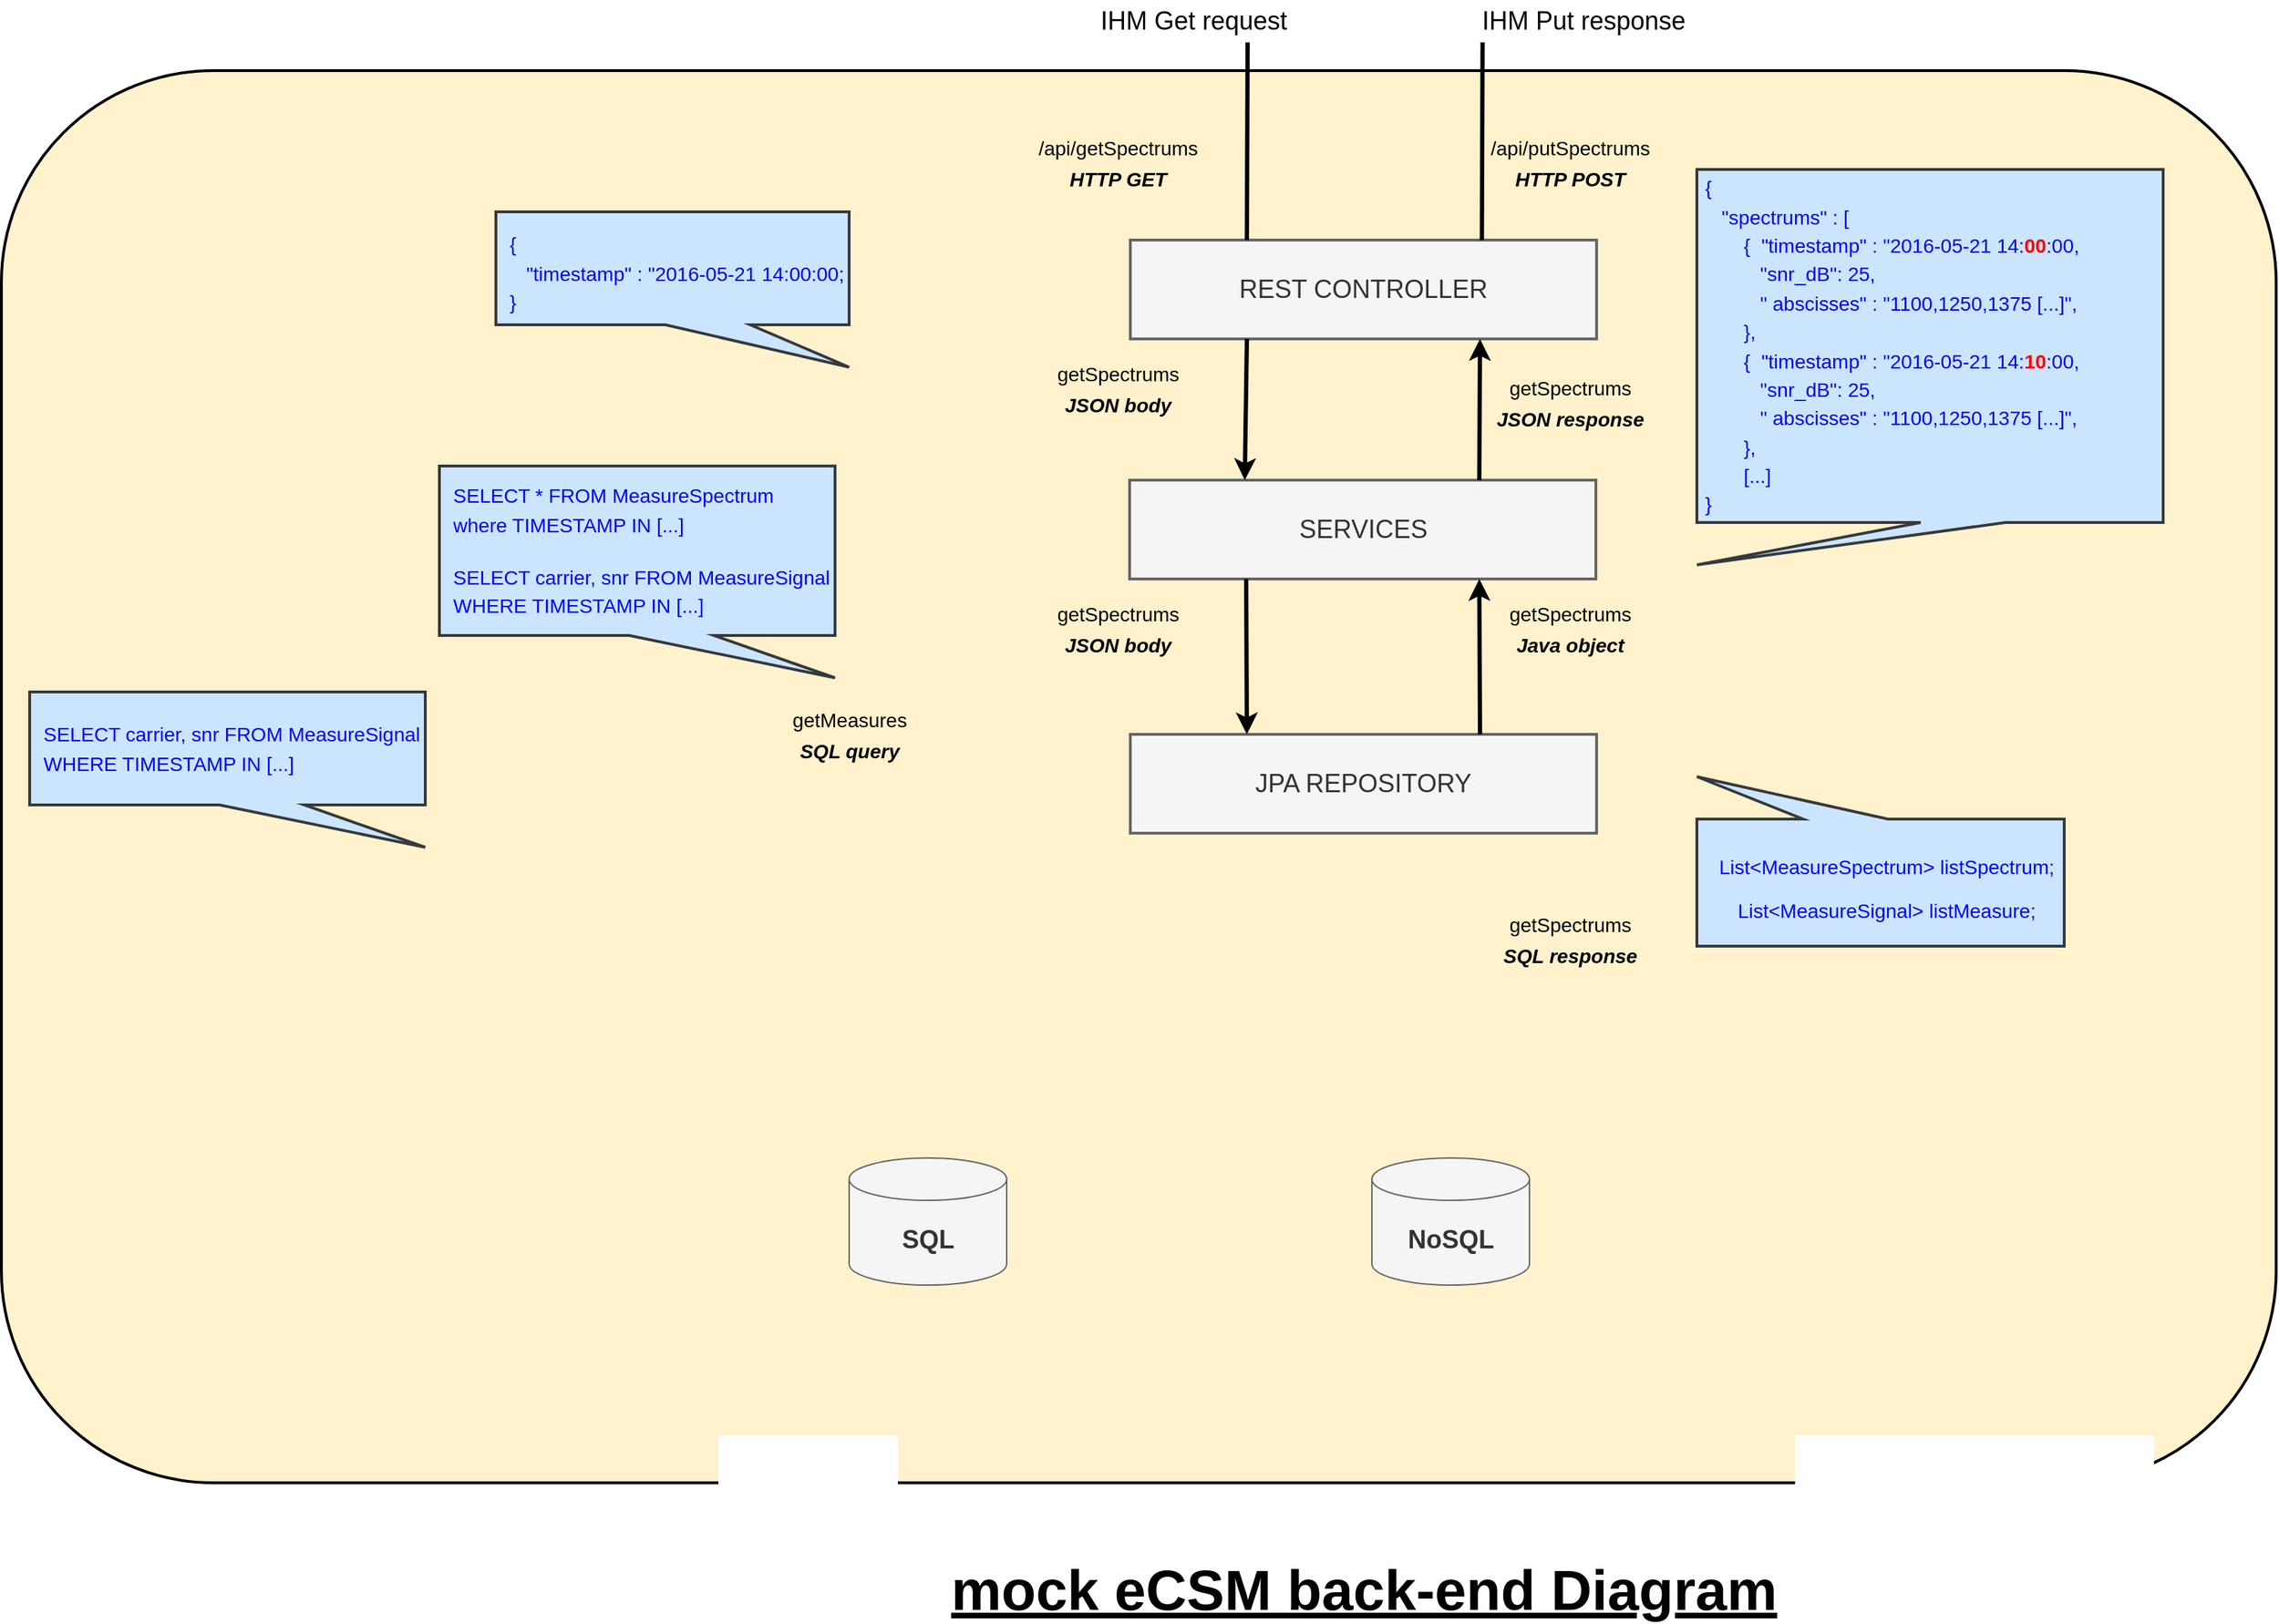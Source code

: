 <mxfile version="17.4.1" type="github">
  <diagram id="vorPppTYI3svFaDWdeqV" name="Page-1">
    <mxGraphModel dx="2903" dy="1072" grid="1" gridSize="10" guides="1" tooltips="1" connect="1" arrows="1" fold="1" page="1" pageScale="1" pageWidth="827" pageHeight="1169" math="0" shadow="0">
      <root>
        <mxCell id="0" />
        <mxCell id="1" parent="0" />
        <mxCell id="96npwc-eBsuGG_UCnPfI-1" value="" style="rounded=1;whiteSpace=wrap;html=1;strokeColor=#000000;strokeWidth=2;fillColor=#fff2cc;" vertex="1" parent="1">
          <mxGeometry x="-550" y="140" width="1610" height="1000" as="geometry" />
        </mxCell>
        <mxCell id="96npwc-eBsuGG_UCnPfI-2" value="&lt;font style=&quot;font-size: 18px&quot;&gt;&lt;b&gt;&lt;font style=&quot;font-size: 18px&quot;&gt;SQL&lt;/font&gt;&lt;/b&gt;&lt;/font&gt;" style="shape=cylinder3;whiteSpace=wrap;html=1;boundedLbl=1;backgroundOutline=1;size=15;fillColor=#f5f5f5;fontColor=#333333;strokeColor=#666666;" vertex="1" parent="1">
          <mxGeometry x="50" y="910" width="111.5" height="90" as="geometry" />
        </mxCell>
        <mxCell id="96npwc-eBsuGG_UCnPfI-3" value="&lt;font style=&quot;font-size: 40px&quot;&gt;&lt;font style=&quot;font-size: 40px&quot;&gt;&lt;u&gt;&lt;b&gt;&lt;font style=&quot;font-size: 40px&quot;&gt;mock eCSM back-end Diagram&lt;/font&gt;&lt;/b&gt;&lt;/u&gt;&lt;br&gt;&lt;/font&gt;&lt;/font&gt;" style="text;html=1;align=center;verticalAlign=middle;resizable=0;points=[];autosize=1;strokeColor=none;fillColor=none;" vertex="1" parent="1">
          <mxGeometry x="114" y="1200" width="600" height="30" as="geometry" />
        </mxCell>
        <mxCell id="96npwc-eBsuGG_UCnPfI-4" value="&lt;font style=&quot;font-size: 18px&quot;&gt;REST CONTROLLER&lt;/font&gt;" style="rounded=0;whiteSpace=wrap;html=1;strokeWidth=2;fillColor=#f5f5f5;fontColor=#333333;strokeColor=#666666;" vertex="1" parent="1">
          <mxGeometry x="249" y="260" width="330" height="70" as="geometry" />
        </mxCell>
        <mxCell id="96npwc-eBsuGG_UCnPfI-5" value="IHM Get request" style="text;html=1;strokeColor=none;fillColor=none;align=center;verticalAlign=middle;whiteSpace=wrap;rounded=0;fontSize=18;rotation=0;" vertex="1" parent="1">
          <mxGeometry x="174" y="90" width="240" height="30" as="geometry" />
        </mxCell>
        <mxCell id="96npwc-eBsuGG_UCnPfI-6" value="&lt;font style=&quot;font-size: 18px&quot;&gt;SERVICES&lt;/font&gt;" style="rounded=0;whiteSpace=wrap;html=1;strokeWidth=2;fillColor=#f5f5f5;fontColor=#333333;strokeColor=#666666;" vertex="1" parent="1">
          <mxGeometry x="248.5" y="430" width="330" height="70" as="geometry" />
        </mxCell>
        <mxCell id="96npwc-eBsuGG_UCnPfI-7" value="" style="endArrow=classic;html=1;rounded=0;fontSize=18;strokeWidth=3;exitX=0.25;exitY=1;exitDx=0;exitDy=0;" edge="1" parent="1" source="96npwc-eBsuGG_UCnPfI-4">
          <mxGeometry width="50" height="50" relative="1" as="geometry">
            <mxPoint x="320.5" y="360" as="sourcePoint" />
            <mxPoint x="330" y="430" as="targetPoint" />
          </mxGeometry>
        </mxCell>
        <mxCell id="96npwc-eBsuGG_UCnPfI-8" value="&lt;font style=&quot;font-size: 18px&quot;&gt;JPA REPOSITORY&lt;/font&gt;" style="rounded=0;whiteSpace=wrap;html=1;strokeWidth=2;fillColor=#f5f5f5;fontColor=#333333;strokeColor=#666666;" vertex="1" parent="1">
          <mxGeometry x="249" y="610" width="330" height="70" as="geometry" />
        </mxCell>
        <mxCell id="96npwc-eBsuGG_UCnPfI-9" value="" style="endArrow=classic;html=1;rounded=0;fontSize=18;strokeWidth=3;exitX=0.25;exitY=1;exitDx=0;exitDy=0;entryX=0.25;entryY=0;entryDx=0;entryDy=0;" edge="1" parent="1" source="96npwc-eBsuGG_UCnPfI-6" target="96npwc-eBsuGG_UCnPfI-8">
          <mxGeometry width="50" height="50" relative="1" as="geometry">
            <mxPoint x="290" y="470" as="sourcePoint" />
            <mxPoint x="331.5" y="640" as="targetPoint" />
          </mxGeometry>
        </mxCell>
        <mxCell id="96npwc-eBsuGG_UCnPfI-10" value="&lt;div&gt;&lt;font style=&quot;font-size: 14px&quot;&gt;getSpectrums&lt;/font&gt;&lt;/div&gt;&lt;div&gt;&lt;font style=&quot;font-size: 14px&quot;&gt;&lt;b&gt;&lt;i&gt;JSON body&lt;/i&gt;&lt;/b&gt;&lt;br&gt;&lt;/font&gt;&lt;/div&gt;" style="text;html=1;align=center;verticalAlign=middle;resizable=0;points=[];autosize=1;strokeColor=none;fillColor=none;fontSize=18;" vertex="1" parent="1">
          <mxGeometry x="190" y="340" width="100" height="50" as="geometry" />
        </mxCell>
        <mxCell id="96npwc-eBsuGG_UCnPfI-11" value="&lt;div&gt;&lt;font style=&quot;font-size: 14px&quot;&gt;getSpectrums&lt;/font&gt;&lt;/div&gt;&lt;div&gt;&lt;font style=&quot;font-size: 14px&quot;&gt;&lt;b&gt;&lt;i&gt;JSON body&lt;/i&gt;&lt;/b&gt;&lt;br&gt;&lt;/font&gt;&lt;/div&gt;" style="text;html=1;align=center;verticalAlign=middle;resizable=0;points=[];autosize=1;strokeColor=none;fillColor=none;fontSize=18;" vertex="1" parent="1">
          <mxGeometry x="190" y="510" width="100" height="50" as="geometry" />
        </mxCell>
        <mxCell id="96npwc-eBsuGG_UCnPfI-13" value="&lt;div&gt;&lt;font style=&quot;font-size: 14px&quot;&gt;getMeasures&lt;/font&gt;&lt;/div&gt;&lt;div&gt;&lt;font style=&quot;font-size: 14px&quot;&gt;&lt;b&gt;&lt;i&gt;SQL query &lt;br&gt;&lt;/i&gt;&lt;/b&gt;&lt;/font&gt;&lt;/div&gt;" style="text;html=1;align=center;verticalAlign=middle;resizable=0;points=[];autosize=1;strokeColor=none;fillColor=none;fontSize=18;" vertex="1" parent="1">
          <mxGeometry y="585" width="100" height="50" as="geometry" />
        </mxCell>
        <mxCell id="96npwc-eBsuGG_UCnPfI-15" value="&lt;div&gt;&lt;font style=&quot;font-size: 14px&quot;&gt;getSpectrums&lt;/font&gt;&lt;/div&gt;&lt;div&gt;&lt;font style=&quot;font-size: 14px&quot;&gt;&lt;b&gt;&lt;i&gt;SQL response&lt;br&gt;&lt;/i&gt;&lt;/b&gt;&lt;/font&gt;&lt;/div&gt;" style="text;html=1;align=center;verticalAlign=middle;resizable=0;points=[];autosize=1;strokeColor=none;fillColor=none;fontSize=18;" vertex="1" parent="1">
          <mxGeometry x="505" y="730" width="110" height="50" as="geometry" />
        </mxCell>
        <mxCell id="96npwc-eBsuGG_UCnPfI-16" value="" style="endArrow=classic;html=1;rounded=0;fontSize=18;strokeWidth=3;entryX=0.75;entryY=1;entryDx=0;entryDy=0;exitX=0.75;exitY=0;exitDx=0;exitDy=0;" edge="1" parent="1" source="96npwc-eBsuGG_UCnPfI-8" target="96npwc-eBsuGG_UCnPfI-6">
          <mxGeometry width="50" height="50" relative="1" as="geometry">
            <mxPoint x="496" y="610" as="sourcePoint" />
            <mxPoint x="350" y="500" as="targetPoint" />
          </mxGeometry>
        </mxCell>
        <mxCell id="96npwc-eBsuGG_UCnPfI-17" value="&lt;div&gt;&lt;font style=&quot;font-size: 14px&quot;&gt;getSpectrums&lt;/font&gt;&lt;/div&gt;&lt;div&gt;&lt;font style=&quot;font-size: 14px&quot;&gt;&lt;b&gt;&lt;i&gt;Java object&lt;br&gt;&lt;/i&gt;&lt;/b&gt;&lt;/font&gt;&lt;/div&gt;" style="text;html=1;align=center;verticalAlign=middle;resizable=0;points=[];autosize=1;strokeColor=none;fillColor=none;fontSize=18;" vertex="1" parent="1">
          <mxGeometry x="510" y="510" width="100" height="50" as="geometry" />
        </mxCell>
        <mxCell id="96npwc-eBsuGG_UCnPfI-18" value="" style="endArrow=classic;html=1;rounded=0;fontSize=18;strokeWidth=3;exitX=0.75;exitY=0;exitDx=0;exitDy=0;entryX=0.75;entryY=1;entryDx=0;entryDy=0;" edge="1" parent="1" source="96npwc-eBsuGG_UCnPfI-6" target="96npwc-eBsuGG_UCnPfI-4">
          <mxGeometry width="50" height="50" relative="1" as="geometry">
            <mxPoint x="490.5" y="430" as="sourcePoint" />
            <mxPoint x="496" y="360" as="targetPoint" />
          </mxGeometry>
        </mxCell>
        <mxCell id="96npwc-eBsuGG_UCnPfI-19" value="&lt;div&gt;&lt;font style=&quot;font-size: 14px&quot;&gt;getSpectrums&lt;/font&gt;&lt;/div&gt;&lt;div&gt;&lt;font style=&quot;font-size: 14px&quot;&gt;&lt;b&gt;&lt;i&gt;JSON response&lt;br&gt;&lt;/i&gt;&lt;/b&gt;&lt;/font&gt;&lt;/div&gt;" style="text;html=1;align=center;verticalAlign=middle;resizable=0;points=[];autosize=1;strokeColor=none;fillColor=none;fontSize=18;" vertex="1" parent="1">
          <mxGeometry x="500" y="350" width="120" height="50" as="geometry" />
        </mxCell>
        <mxCell id="96npwc-eBsuGG_UCnPfI-20" value="&lt;p&gt;&lt;font style=&quot;font-size: 14px&quot; color=&quot;#0000FF&quot;&gt;&lt;br&gt;&lt;/font&gt;&lt;/p&gt;&lt;p&gt;&lt;font style=&quot;font-size: 14px&quot; color=&quot;#0000FF&quot;&gt;&amp;nbsp; {&lt;br&gt;&amp;nbsp; &amp;nbsp;&amp;nbsp; &quot;timestamp&quot; : &quot;2016-05-21 14:00:00;&lt;font style=&quot;font-size: 14px&quot;&gt;&lt;br&gt;&amp;nbsp; }&lt;/font&gt;&lt;br&gt;&lt;/font&gt;&lt;/p&gt;&lt;p style=&quot;font-size: 14px&quot; align=&quot;left&quot;&gt;&lt;font style=&quot;font-size: 14px&quot; color=&quot;#0000FF&quot;&gt;&lt;br&gt;&lt;/font&gt;&lt;/p&gt;" style="shape=callout;whiteSpace=wrap;html=1;perimeter=calloutPerimeter;fontSize=17;strokeColor=#36393d;strokeWidth=2;position2=1;base=60;size=30;position=0.48;fillColor=#cce5ff;align=left;" vertex="1" parent="1">
          <mxGeometry x="-200" y="240" width="250" height="110" as="geometry" />
        </mxCell>
        <mxCell id="96npwc-eBsuGG_UCnPfI-21" value="&lt;p&gt;&lt;font style=&quot;font-size: 14px&quot; color=&quot;#0000FF&quot;&gt;&amp;nbsp; SELECT carrier, snr FROM MeasureSignal &lt;br&gt;&amp;nbsp; WHERE TIMESTAMP IN [...]&lt;br&gt;&lt;/font&gt;&lt;/p&gt;" style="shape=callout;whiteSpace=wrap;html=1;perimeter=calloutPerimeter;fontSize=17;strokeColor=#36393d;strokeWidth=2;position2=1;base=60;size=30;position=0.48;fillColor=#cce5ff;align=left;" vertex="1" parent="1">
          <mxGeometry x="-530" y="580" width="280" height="110" as="geometry" />
        </mxCell>
        <mxCell id="96npwc-eBsuGG_UCnPfI-22" value="" style="shape=callout;whiteSpace=wrap;html=1;perimeter=calloutPerimeter;fontSize=17;strokeColor=#36393d;strokeWidth=2;position2=1;base=60;size=30;position=0.48;fillColor=#cce5ff;align=left;rotation=-180;" vertex="1" parent="1">
          <mxGeometry x="650" y="640" width="260" height="120" as="geometry" />
        </mxCell>
        <mxCell id="96npwc-eBsuGG_UCnPfI-23" value="&lt;p&gt;&lt;font style=&quot;font-size: 14px&quot; color=&quot;#0000FF&quot;&gt;&amp;nbsp;{&lt;br&gt;&amp;nbsp;&amp;nbsp;&amp;nbsp; &quot;spectrums&quot; : [&lt;br&gt;&amp;nbsp;&amp;nbsp;&amp;nbsp;&amp;nbsp;&amp;nbsp;&amp;nbsp;&amp;nbsp; {&amp;nbsp; &quot;timestamp&quot; : &quot;2016-05-21 14:&lt;b&gt;&lt;font color=&quot;#FF0000&quot;&gt;00&lt;/font&gt;&lt;/b&gt;:00,&lt;br&gt;&amp;nbsp;&amp;nbsp;&amp;nbsp;&amp;nbsp;&amp;nbsp;&amp;nbsp;&amp;nbsp;&amp;nbsp;&amp;nbsp;&amp;nbsp; &quot;snr_dB&quot;: 25,&lt;br&gt;&amp;nbsp;&amp;nbsp;&amp;nbsp;&amp;nbsp;&amp;nbsp;&amp;nbsp;&amp;nbsp;&amp;nbsp;&amp;nbsp;&amp;nbsp; &quot; abscisses&quot; : &quot;1100,1250,1375 [...]&quot;,&lt;br&gt;&amp;nbsp;&amp;nbsp;&amp;nbsp;&amp;nbsp;&amp;nbsp;&amp;nbsp;&amp;nbsp; },&lt;br&gt;&lt;/font&gt;&lt;font style=&quot;font-size: 14px&quot; color=&quot;#0000FF&quot;&gt;&amp;nbsp;&amp;nbsp;&amp;nbsp;&amp;nbsp;&amp;nbsp;&amp;nbsp;&amp;nbsp; {&amp;nbsp; &quot;timestamp&quot; : &quot;2016-05-21 14:&lt;font color=&quot;#FF0000&quot;&gt;&lt;b&gt;10&lt;/b&gt;&lt;/font&gt;:00,&lt;br&gt;&amp;nbsp;&amp;nbsp;&amp;nbsp;&amp;nbsp;&amp;nbsp;&amp;nbsp;&amp;nbsp;&amp;nbsp;&amp;nbsp;&amp;nbsp; &quot;snr_dB&quot;: 25,&lt;br&gt;&amp;nbsp;&amp;nbsp;&amp;nbsp;&amp;nbsp;&amp;nbsp;&amp;nbsp;&amp;nbsp;&amp;nbsp;&amp;nbsp;&amp;nbsp; &quot; abscisses&quot; : &quot;1100,1250,1375 [...]&quot;,&lt;br&gt;&amp;nbsp;&amp;nbsp;&amp;nbsp;&amp;nbsp;&amp;nbsp;&amp;nbsp;&amp;nbsp; }, &lt;br&gt;&amp;nbsp;&amp;nbsp;&amp;nbsp;&amp;nbsp;&amp;nbsp;&amp;nbsp;&amp;nbsp; [...]&lt;br&gt;&amp;nbsp;}&lt;br&gt;&lt;/font&gt;&lt;/p&gt;" style="shape=callout;whiteSpace=wrap;html=1;perimeter=calloutPerimeter;fontSize=17;strokeColor=#36393d;strokeWidth=2;position2=0;base=60;size=30;position=0.48;fillColor=#cce5ff;align=left;" vertex="1" parent="1">
          <mxGeometry x="650" y="210" width="330" height="280" as="geometry" />
        </mxCell>
        <mxCell id="96npwc-eBsuGG_UCnPfI-24" value="&lt;br&gt;&lt;p&gt;&lt;font style=&quot;font-size: 14px&quot; color=&quot;#0000FF&quot;&gt;&amp;nbsp; List&amp;lt;MeasureSpectrum&amp;gt; listSpectrum;&lt;/font&gt;&lt;/p&gt;&lt;p&gt;&lt;font style=&quot;font-size: 14px&quot; color=&quot;#0000FF&quot;&gt;&amp;nbsp; List&amp;lt;MeasureSignal&amp;gt; listMeasure;&lt;br&gt;&lt;/font&gt;&lt;/p&gt;&lt;br&gt;&lt;br&gt;" style="text;html=1;align=center;verticalAlign=middle;resizable=0;points=[];autosize=1;strokeColor=none;fillColor=none;fontSize=14;fontFamily=Helvetica;fontColor=#0000FF;" vertex="1" parent="1">
          <mxGeometry x="650" y="662.5" width="260" height="130" as="geometry" />
        </mxCell>
        <mxCell id="96npwc-eBsuGG_UCnPfI-25" value="" style="endArrow=none;html=1;rounded=0;fontFamily=Helvetica;fontSize=14;fontColor=#FF0000;strokeWidth=3;entryX=0.25;entryY=0;entryDx=0;entryDy=0;" edge="1" parent="1" target="96npwc-eBsuGG_UCnPfI-4">
          <mxGeometry width="50" height="50" relative="1" as="geometry">
            <mxPoint x="332" y="120" as="sourcePoint" />
            <mxPoint x="460" y="250" as="targetPoint" />
          </mxGeometry>
        </mxCell>
        <mxCell id="96npwc-eBsuGG_UCnPfI-26" value="" style="endArrow=none;html=1;rounded=0;fontFamily=Helvetica;fontSize=14;fontColor=#FF0000;strokeWidth=3;entryX=0.25;entryY=0;entryDx=0;entryDy=0;" edge="1" parent="1">
          <mxGeometry width="50" height="50" relative="1" as="geometry">
            <mxPoint x="498.32" y="120" as="sourcePoint" />
            <mxPoint x="497.82" y="260" as="targetPoint" />
          </mxGeometry>
        </mxCell>
        <mxCell id="96npwc-eBsuGG_UCnPfI-27" value="&lt;div&gt;&lt;font style=&quot;font-size: 14px&quot;&gt;/api/getSpectrums&lt;/font&gt;&lt;/div&gt;&lt;div&gt;&lt;font style=&quot;font-size: 14px&quot;&gt;&lt;i&gt;&lt;b&gt;HTTP GET&lt;/b&gt;&lt;/i&gt;&lt;br&gt;&lt;/font&gt;&lt;/div&gt;" style="text;html=1;align=center;verticalAlign=middle;resizable=0;points=[];autosize=1;strokeColor=none;fillColor=none;fontSize=18;" vertex="1" parent="1">
          <mxGeometry x="175" y="180" width="130" height="50" as="geometry" />
        </mxCell>
        <mxCell id="96npwc-eBsuGG_UCnPfI-28" value="&lt;div&gt;&lt;font style=&quot;font-size: 14px&quot;&gt;/api/putSpectrums&lt;/font&gt;&lt;/div&gt;&lt;div&gt;&lt;font style=&quot;font-size: 14px&quot;&gt;&lt;i&gt;&lt;b&gt;HTTP POST&lt;/b&gt;&lt;/i&gt;&lt;br&gt;&lt;/font&gt;&lt;/div&gt;" style="text;html=1;align=center;verticalAlign=middle;resizable=0;points=[];autosize=1;strokeColor=none;fillColor=none;fontSize=18;" vertex="1" parent="1">
          <mxGeometry x="495" y="180" width="130" height="50" as="geometry" />
        </mxCell>
        <mxCell id="96npwc-eBsuGG_UCnPfI-29" value="IHM Put response" style="text;html=1;strokeColor=none;fillColor=none;align=center;verticalAlign=middle;whiteSpace=wrap;rounded=0;fontSize=18;rotation=0;" vertex="1" parent="1">
          <mxGeometry x="450" y="90" width="240" height="30" as="geometry" />
        </mxCell>
        <mxCell id="96npwc-eBsuGG_UCnPfI-30" value="&lt;p&gt;&lt;font style=&quot;font-size: 14px&quot; color=&quot;#0000FF&quot;&gt;&amp;nbsp; SELECT * FROM MeasureSpectrum&lt;br&gt;&amp;nbsp; where TIMESTAMP IN [...]&lt;br&gt;&lt;/font&gt;&lt;/p&gt;&lt;p&gt;&lt;font style=&quot;font-size: 14px&quot; color=&quot;#0000FF&quot;&gt;&amp;nbsp; SELECT carrier, snr FROM MeasureSignal &lt;br&gt;&amp;nbsp; WHERE TIMESTAMP IN [...]&lt;br&gt;&lt;/font&gt;&lt;/p&gt;" style="shape=callout;whiteSpace=wrap;html=1;perimeter=calloutPerimeter;fontSize=17;strokeColor=#36393d;strokeWidth=2;position2=1;base=60;size=30;position=0.48;fillColor=#cce5ff;align=left;" vertex="1" parent="1">
          <mxGeometry x="-240" y="420" width="280" height="150" as="geometry" />
        </mxCell>
        <mxCell id="96npwc-eBsuGG_UCnPfI-31" value="&lt;b&gt;&lt;font style=&quot;font-size: 18px&quot;&gt;NoSQL&lt;/font&gt;&lt;/b&gt;" style="shape=cylinder3;whiteSpace=wrap;html=1;boundedLbl=1;backgroundOutline=1;size=15;fillColor=#f5f5f5;fontColor=#333333;strokeColor=#666666;" vertex="1" parent="1">
          <mxGeometry x="420" y="910" width="111.5" height="90" as="geometry" />
        </mxCell>
      </root>
    </mxGraphModel>
  </diagram>
</mxfile>
